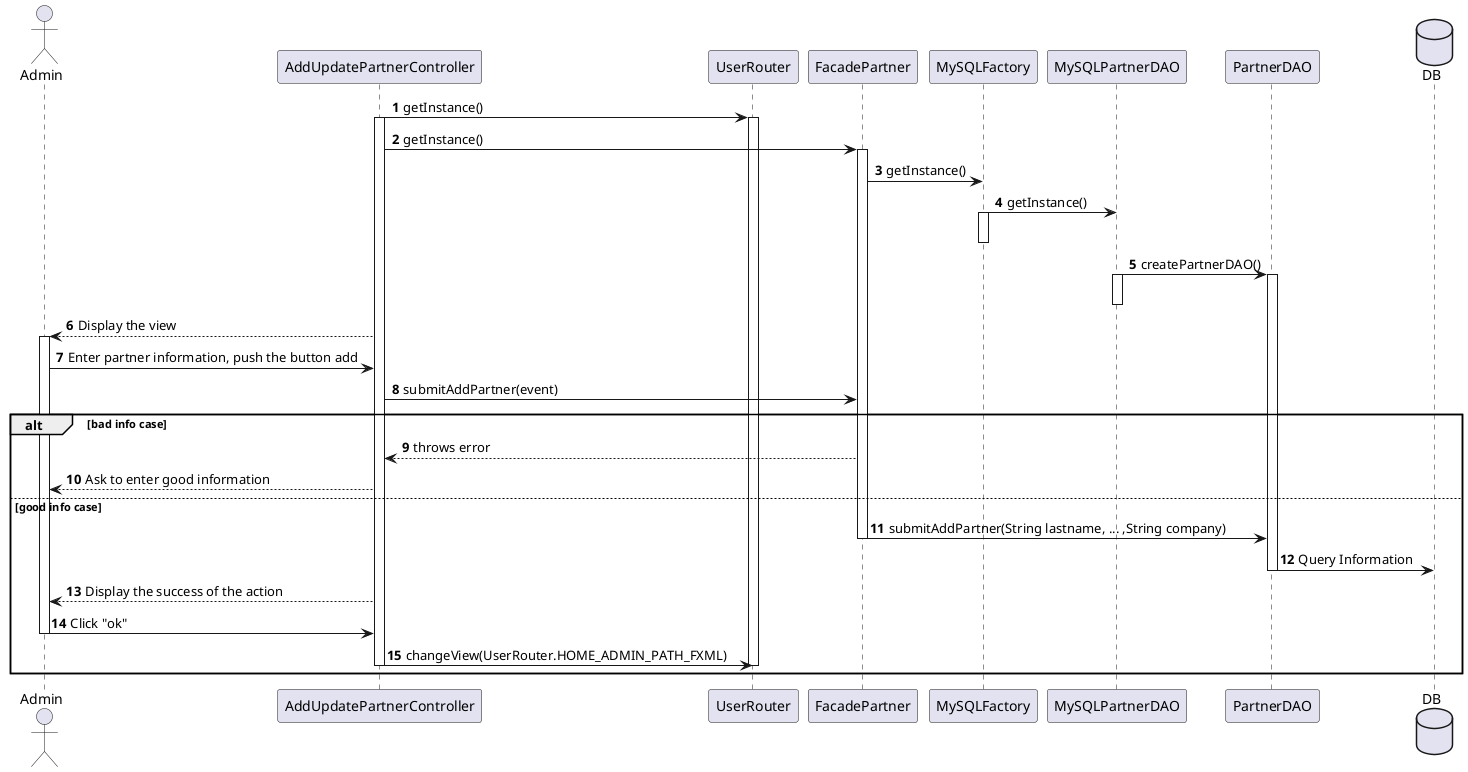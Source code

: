 @startuml
autonumber
actor Admin
AddUpdatePartnerController -> UserRouter : getInstance()
activate AddUpdatePartnerController
activate UserRouter
AddUpdatePartnerController -> FacadePartner : getInstance()
activate FacadePartner
FacadePartner -> MySQLFactory : getInstance()
MySQLFactory -> MySQLPartnerDAO : getInstance()
activate MySQLFactory
deactivate MySQLFactory
MySQLPartnerDAO -> PartnerDAO : createPartnerDAO()
activate MySQLPartnerDAO
deactivate MySQLPartnerDAO
activate PartnerDAO
AddUpdatePartnerController --> Admin : Display the view
activate Admin
Admin -> AddUpdatePartnerController : Enter partner information, push the button add
AddUpdatePartnerController -> FacadePartner : submitAddPartner(event)
alt bad info case
    FacadePartner --> AddUpdatePartnerController : throws error
    AddUpdatePartnerController --> Admin : Ask to enter good information
else good info case
    FacadePartner -> PartnerDAO : submitAddPartner(String lastname, ... ,String company)
    deactivate FacadePartner
    database DB
    PartnerDAO -> DB : Query Information
    deactivate PartnerDAO
    AddUpdatePartnerController --> Admin : Display the success of the action
    Admin -> AddUpdatePartnerController : Click "ok"
    deactivate Admin
    AddUpdatePartnerController -> UserRouter : changeView(UserRouter.HOME_ADMIN_PATH_FXML)
    deactivate AddUpdatePartnerController
    deactivate UserRouter
end
@enduml